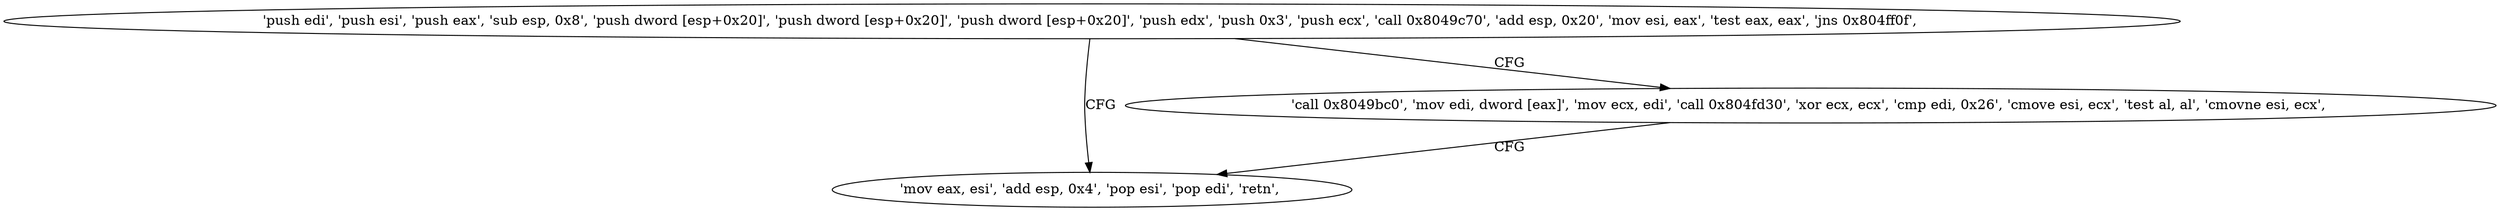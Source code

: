 digraph "func" {
"134545104" [label = "'push edi', 'push esi', 'push eax', 'sub esp, 0x8', 'push dword [esp+0x20]', 'push dword [esp+0x20]', 'push dword [esp+0x20]', 'push edx', 'push 0x3', 'push ecx', 'call 0x8049c70', 'add esp, 0x20', 'mov esi, eax', 'test eax, eax', 'jns 0x804ff0f', " ]
"134545167" [label = "'mov eax, esi', 'add esp, 0x4', 'pop esi', 'pop edi', 'retn', " ]
"134545140" [label = "'call 0x8049bc0', 'mov edi, dword [eax]', 'mov ecx, edi', 'call 0x804fd30', 'xor ecx, ecx', 'cmp edi, 0x26', 'cmove esi, ecx', 'test al, al', 'cmovne esi, ecx', " ]
"134545104" -> "134545167" [ label = "CFG" ]
"134545104" -> "134545140" [ label = "CFG" ]
"134545140" -> "134545167" [ label = "CFG" ]
}
